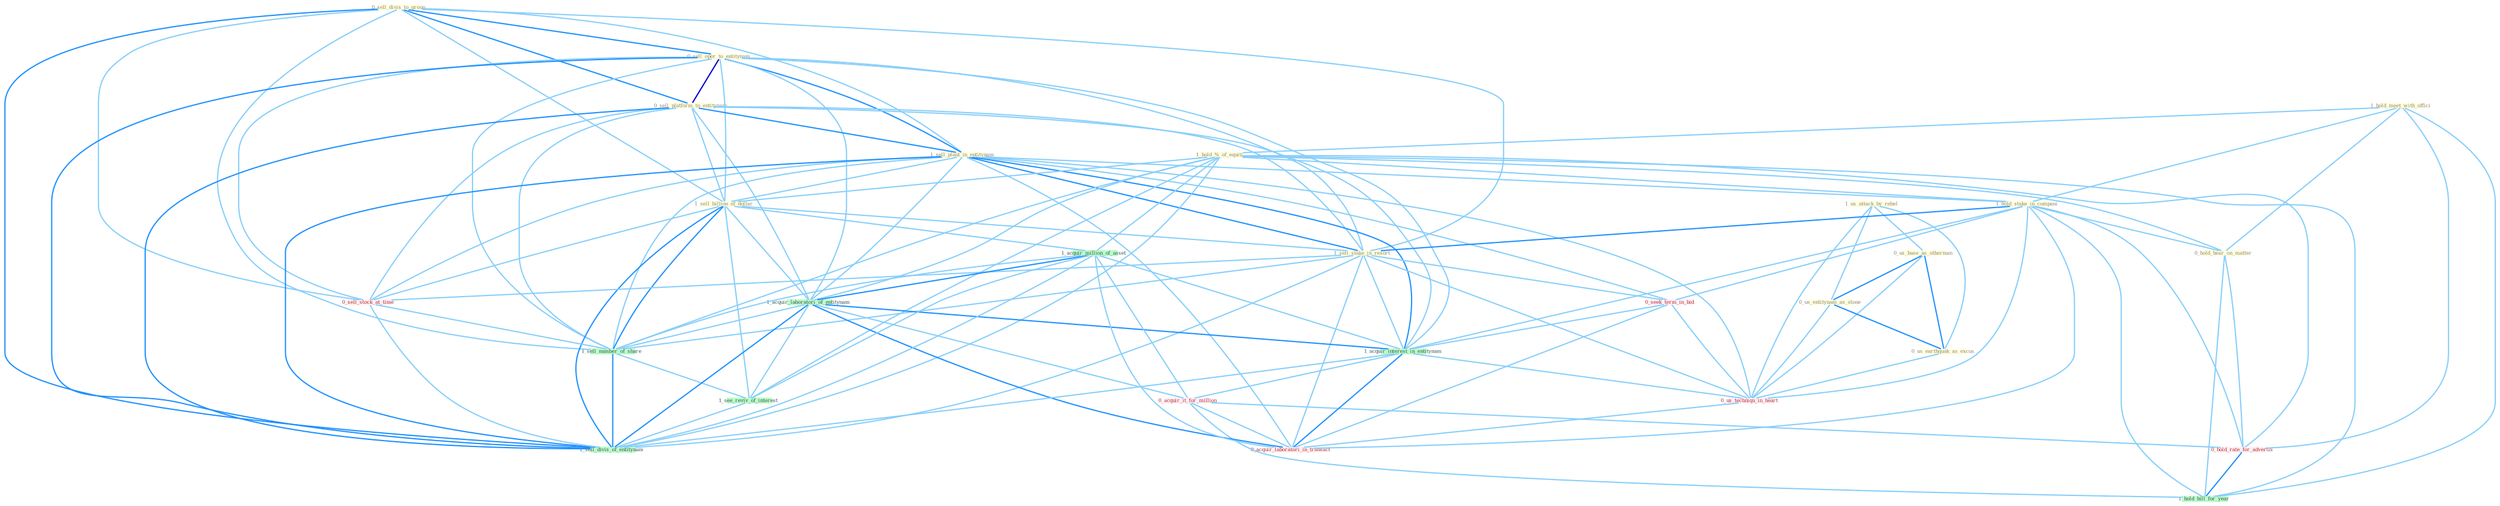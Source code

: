 Graph G{ 
    node
    [shape=polygon,style=filled,width=.5,height=.06,color="#BDFCC9",fixedsize=true,fontsize=4,
    fontcolor="#2f4f4f"];
    {node
    [color="#ffffe0", fontcolor="#8b7d6b"] "0_sell_divis_to_group " "1_us_attack_by_rebel " "1_hold_meet_with_offici " "0_sell_oper_to_entitynam " "0_us_base_as_othernum " "0_sell_platform_to_entitynam " "1_sell_plant_in_entitynam " "1_hold_%_of_equiti " "0_us_entitynam_as_stone " "1_sell_billion_of_dollar " "0_us_earthquak_as_excus " "1_hold_stake_in_compani " "1_sell_stake_in_resort " "0_hold_hear_on_matter "}
{node [color="#fff0f5", fontcolor="#b22222"] "0_seek_term_in_bid " "0_us_techniqu_in_heart " "0_acquir_it_for_million " "0_hold_rate_for_advertis " "0_acquir_laboratori_in_transact " "0_sell_stock_at_time "}
edge [color="#B0E2FF"];

	"0_sell_divis_to_group " -- "0_sell_oper_to_entitynam " [w="2", color="#1e90ff" , len=0.8];
	"0_sell_divis_to_group " -- "0_sell_platform_to_entitynam " [w="2", color="#1e90ff" , len=0.8];
	"0_sell_divis_to_group " -- "1_sell_plant_in_entitynam " [w="1", color="#87cefa" ];
	"0_sell_divis_to_group " -- "1_sell_billion_of_dollar " [w="1", color="#87cefa" ];
	"0_sell_divis_to_group " -- "1_sell_stake_in_resort " [w="1", color="#87cefa" ];
	"0_sell_divis_to_group " -- "0_sell_stock_at_time " [w="1", color="#87cefa" ];
	"0_sell_divis_to_group " -- "1_sell_number_of_share " [w="1", color="#87cefa" ];
	"0_sell_divis_to_group " -- "1_sell_divis_of_entitynam " [w="2", color="#1e90ff" , len=0.8];
	"1_us_attack_by_rebel " -- "0_us_base_as_othernum " [w="1", color="#87cefa" ];
	"1_us_attack_by_rebel " -- "0_us_entitynam_as_stone " [w="1", color="#87cefa" ];
	"1_us_attack_by_rebel " -- "0_us_earthquak_as_excus " [w="1", color="#87cefa" ];
	"1_us_attack_by_rebel " -- "0_us_techniqu_in_heart " [w="1", color="#87cefa" ];
	"1_hold_meet_with_offici " -- "1_hold_%_of_equiti " [w="1", color="#87cefa" ];
	"1_hold_meet_with_offici " -- "1_hold_stake_in_compani " [w="1", color="#87cefa" ];
	"1_hold_meet_with_offici " -- "0_hold_hear_on_matter " [w="1", color="#87cefa" ];
	"1_hold_meet_with_offici " -- "0_hold_rate_for_advertis " [w="1", color="#87cefa" ];
	"1_hold_meet_with_offici " -- "1_hold_bill_for_year " [w="1", color="#87cefa" ];
	"0_sell_oper_to_entitynam " -- "0_sell_platform_to_entitynam " [w="3", color="#0000cd" , len=0.6];
	"0_sell_oper_to_entitynam " -- "1_sell_plant_in_entitynam " [w="2", color="#1e90ff" , len=0.8];
	"0_sell_oper_to_entitynam " -- "1_sell_billion_of_dollar " [w="1", color="#87cefa" ];
	"0_sell_oper_to_entitynam " -- "1_sell_stake_in_resort " [w="1", color="#87cefa" ];
	"0_sell_oper_to_entitynam " -- "1_acquir_laboratori_of_entitynam " [w="1", color="#87cefa" ];
	"0_sell_oper_to_entitynam " -- "1_acquir_interest_in_entitynam " [w="1", color="#87cefa" ];
	"0_sell_oper_to_entitynam " -- "0_sell_stock_at_time " [w="1", color="#87cefa" ];
	"0_sell_oper_to_entitynam " -- "1_sell_number_of_share " [w="1", color="#87cefa" ];
	"0_sell_oper_to_entitynam " -- "1_sell_divis_of_entitynam " [w="2", color="#1e90ff" , len=0.8];
	"0_us_base_as_othernum " -- "0_us_entitynam_as_stone " [w="2", color="#1e90ff" , len=0.8];
	"0_us_base_as_othernum " -- "0_us_earthquak_as_excus " [w="2", color="#1e90ff" , len=0.8];
	"0_us_base_as_othernum " -- "0_us_techniqu_in_heart " [w="1", color="#87cefa" ];
	"0_sell_platform_to_entitynam " -- "1_sell_plant_in_entitynam " [w="2", color="#1e90ff" , len=0.8];
	"0_sell_platform_to_entitynam " -- "1_sell_billion_of_dollar " [w="1", color="#87cefa" ];
	"0_sell_platform_to_entitynam " -- "1_sell_stake_in_resort " [w="1", color="#87cefa" ];
	"0_sell_platform_to_entitynam " -- "1_acquir_laboratori_of_entitynam " [w="1", color="#87cefa" ];
	"0_sell_platform_to_entitynam " -- "1_acquir_interest_in_entitynam " [w="1", color="#87cefa" ];
	"0_sell_platform_to_entitynam " -- "0_sell_stock_at_time " [w="1", color="#87cefa" ];
	"0_sell_platform_to_entitynam " -- "1_sell_number_of_share " [w="1", color="#87cefa" ];
	"0_sell_platform_to_entitynam " -- "1_sell_divis_of_entitynam " [w="2", color="#1e90ff" , len=0.8];
	"1_sell_plant_in_entitynam " -- "1_sell_billion_of_dollar " [w="1", color="#87cefa" ];
	"1_sell_plant_in_entitynam " -- "1_hold_stake_in_compani " [w="1", color="#87cefa" ];
	"1_sell_plant_in_entitynam " -- "1_sell_stake_in_resort " [w="2", color="#1e90ff" , len=0.8];
	"1_sell_plant_in_entitynam " -- "1_acquir_laboratori_of_entitynam " [w="1", color="#87cefa" ];
	"1_sell_plant_in_entitynam " -- "0_seek_term_in_bid " [w="1", color="#87cefa" ];
	"1_sell_plant_in_entitynam " -- "1_acquir_interest_in_entitynam " [w="2", color="#1e90ff" , len=0.8];
	"1_sell_plant_in_entitynam " -- "0_us_techniqu_in_heart " [w="1", color="#87cefa" ];
	"1_sell_plant_in_entitynam " -- "0_acquir_laboratori_in_transact " [w="1", color="#87cefa" ];
	"1_sell_plant_in_entitynam " -- "0_sell_stock_at_time " [w="1", color="#87cefa" ];
	"1_sell_plant_in_entitynam " -- "1_sell_number_of_share " [w="1", color="#87cefa" ];
	"1_sell_plant_in_entitynam " -- "1_sell_divis_of_entitynam " [w="2", color="#1e90ff" , len=0.8];
	"1_hold_%_of_equiti " -- "1_sell_billion_of_dollar " [w="1", color="#87cefa" ];
	"1_hold_%_of_equiti " -- "1_hold_stake_in_compani " [w="1", color="#87cefa" ];
	"1_hold_%_of_equiti " -- "0_hold_hear_on_matter " [w="1", color="#87cefa" ];
	"1_hold_%_of_equiti " -- "1_acquir_million_of_asset " [w="1", color="#87cefa" ];
	"1_hold_%_of_equiti " -- "1_acquir_laboratori_of_entitynam " [w="1", color="#87cefa" ];
	"1_hold_%_of_equiti " -- "0_hold_rate_for_advertis " [w="1", color="#87cefa" ];
	"1_hold_%_of_equiti " -- "1_sell_number_of_share " [w="1", color="#87cefa" ];
	"1_hold_%_of_equiti " -- "1_see_reviv_of_interest " [w="1", color="#87cefa" ];
	"1_hold_%_of_equiti " -- "1_hold_bill_for_year " [w="1", color="#87cefa" ];
	"1_hold_%_of_equiti " -- "1_sell_divis_of_entitynam " [w="1", color="#87cefa" ];
	"0_us_entitynam_as_stone " -- "0_us_earthquak_as_excus " [w="2", color="#1e90ff" , len=0.8];
	"0_us_entitynam_as_stone " -- "0_us_techniqu_in_heart " [w="1", color="#87cefa" ];
	"1_sell_billion_of_dollar " -- "1_sell_stake_in_resort " [w="1", color="#87cefa" ];
	"1_sell_billion_of_dollar " -- "1_acquir_million_of_asset " [w="1", color="#87cefa" ];
	"1_sell_billion_of_dollar " -- "1_acquir_laboratori_of_entitynam " [w="1", color="#87cefa" ];
	"1_sell_billion_of_dollar " -- "0_sell_stock_at_time " [w="1", color="#87cefa" ];
	"1_sell_billion_of_dollar " -- "1_sell_number_of_share " [w="2", color="#1e90ff" , len=0.8];
	"1_sell_billion_of_dollar " -- "1_see_reviv_of_interest " [w="1", color="#87cefa" ];
	"1_sell_billion_of_dollar " -- "1_sell_divis_of_entitynam " [w="2", color="#1e90ff" , len=0.8];
	"0_us_earthquak_as_excus " -- "0_us_techniqu_in_heart " [w="1", color="#87cefa" ];
	"1_hold_stake_in_compani " -- "1_sell_stake_in_resort " [w="2", color="#1e90ff" , len=0.8];
	"1_hold_stake_in_compani " -- "0_hold_hear_on_matter " [w="1", color="#87cefa" ];
	"1_hold_stake_in_compani " -- "0_seek_term_in_bid " [w="1", color="#87cefa" ];
	"1_hold_stake_in_compani " -- "1_acquir_interest_in_entitynam " [w="1", color="#87cefa" ];
	"1_hold_stake_in_compani " -- "0_us_techniqu_in_heart " [w="1", color="#87cefa" ];
	"1_hold_stake_in_compani " -- "0_hold_rate_for_advertis " [w="1", color="#87cefa" ];
	"1_hold_stake_in_compani " -- "0_acquir_laboratori_in_transact " [w="1", color="#87cefa" ];
	"1_hold_stake_in_compani " -- "1_hold_bill_for_year " [w="1", color="#87cefa" ];
	"1_sell_stake_in_resort " -- "0_seek_term_in_bid " [w="1", color="#87cefa" ];
	"1_sell_stake_in_resort " -- "1_acquir_interest_in_entitynam " [w="1", color="#87cefa" ];
	"1_sell_stake_in_resort " -- "0_us_techniqu_in_heart " [w="1", color="#87cefa" ];
	"1_sell_stake_in_resort " -- "0_acquir_laboratori_in_transact " [w="1", color="#87cefa" ];
	"1_sell_stake_in_resort " -- "0_sell_stock_at_time " [w="1", color="#87cefa" ];
	"1_sell_stake_in_resort " -- "1_sell_number_of_share " [w="1", color="#87cefa" ];
	"1_sell_stake_in_resort " -- "1_sell_divis_of_entitynam " [w="1", color="#87cefa" ];
	"0_hold_hear_on_matter " -- "0_hold_rate_for_advertis " [w="1", color="#87cefa" ];
	"0_hold_hear_on_matter " -- "1_hold_bill_for_year " [w="1", color="#87cefa" ];
	"1_acquir_million_of_asset " -- "1_acquir_laboratori_of_entitynam " [w="2", color="#1e90ff" , len=0.8];
	"1_acquir_million_of_asset " -- "1_acquir_interest_in_entitynam " [w="1", color="#87cefa" ];
	"1_acquir_million_of_asset " -- "0_acquir_it_for_million " [w="1", color="#87cefa" ];
	"1_acquir_million_of_asset " -- "0_acquir_laboratori_in_transact " [w="1", color="#87cefa" ];
	"1_acquir_million_of_asset " -- "1_sell_number_of_share " [w="1", color="#87cefa" ];
	"1_acquir_million_of_asset " -- "1_see_reviv_of_interest " [w="1", color="#87cefa" ];
	"1_acquir_million_of_asset " -- "1_sell_divis_of_entitynam " [w="1", color="#87cefa" ];
	"1_acquir_laboratori_of_entitynam " -- "1_acquir_interest_in_entitynam " [w="2", color="#1e90ff" , len=0.8];
	"1_acquir_laboratori_of_entitynam " -- "0_acquir_it_for_million " [w="1", color="#87cefa" ];
	"1_acquir_laboratori_of_entitynam " -- "0_acquir_laboratori_in_transact " [w="2", color="#1e90ff" , len=0.8];
	"1_acquir_laboratori_of_entitynam " -- "1_sell_number_of_share " [w="1", color="#87cefa" ];
	"1_acquir_laboratori_of_entitynam " -- "1_see_reviv_of_interest " [w="1", color="#87cefa" ];
	"1_acquir_laboratori_of_entitynam " -- "1_sell_divis_of_entitynam " [w="2", color="#1e90ff" , len=0.8];
	"0_seek_term_in_bid " -- "1_acquir_interest_in_entitynam " [w="1", color="#87cefa" ];
	"0_seek_term_in_bid " -- "0_us_techniqu_in_heart " [w="1", color="#87cefa" ];
	"0_seek_term_in_bid " -- "0_acquir_laboratori_in_transact " [w="1", color="#87cefa" ];
	"1_acquir_interest_in_entitynam " -- "0_us_techniqu_in_heart " [w="1", color="#87cefa" ];
	"1_acquir_interest_in_entitynam " -- "0_acquir_it_for_million " [w="1", color="#87cefa" ];
	"1_acquir_interest_in_entitynam " -- "0_acquir_laboratori_in_transact " [w="2", color="#1e90ff" , len=0.8];
	"1_acquir_interest_in_entitynam " -- "1_sell_divis_of_entitynam " [w="1", color="#87cefa" ];
	"0_us_techniqu_in_heart " -- "0_acquir_laboratori_in_transact " [w="1", color="#87cefa" ];
	"0_acquir_it_for_million " -- "0_hold_rate_for_advertis " [w="1", color="#87cefa" ];
	"0_acquir_it_for_million " -- "0_acquir_laboratori_in_transact " [w="1", color="#87cefa" ];
	"0_acquir_it_for_million " -- "1_hold_bill_for_year " [w="1", color="#87cefa" ];
	"0_hold_rate_for_advertis " -- "1_hold_bill_for_year " [w="2", color="#1e90ff" , len=0.8];
	"0_sell_stock_at_time " -- "1_sell_number_of_share " [w="1", color="#87cefa" ];
	"0_sell_stock_at_time " -- "1_sell_divis_of_entitynam " [w="1", color="#87cefa" ];
	"1_sell_number_of_share " -- "1_see_reviv_of_interest " [w="1", color="#87cefa" ];
	"1_sell_number_of_share " -- "1_sell_divis_of_entitynam " [w="2", color="#1e90ff" , len=0.8];
	"1_see_reviv_of_interest " -- "1_sell_divis_of_entitynam " [w="1", color="#87cefa" ];
}